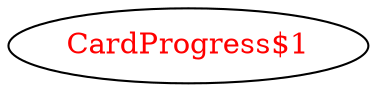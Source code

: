 digraph dependencyGraph {
 concentrate=true;
 ranksep="2.0";
 rankdir="LR"; 
 splines="ortho";
"CardProgress$1" [fontcolor="red"];
}